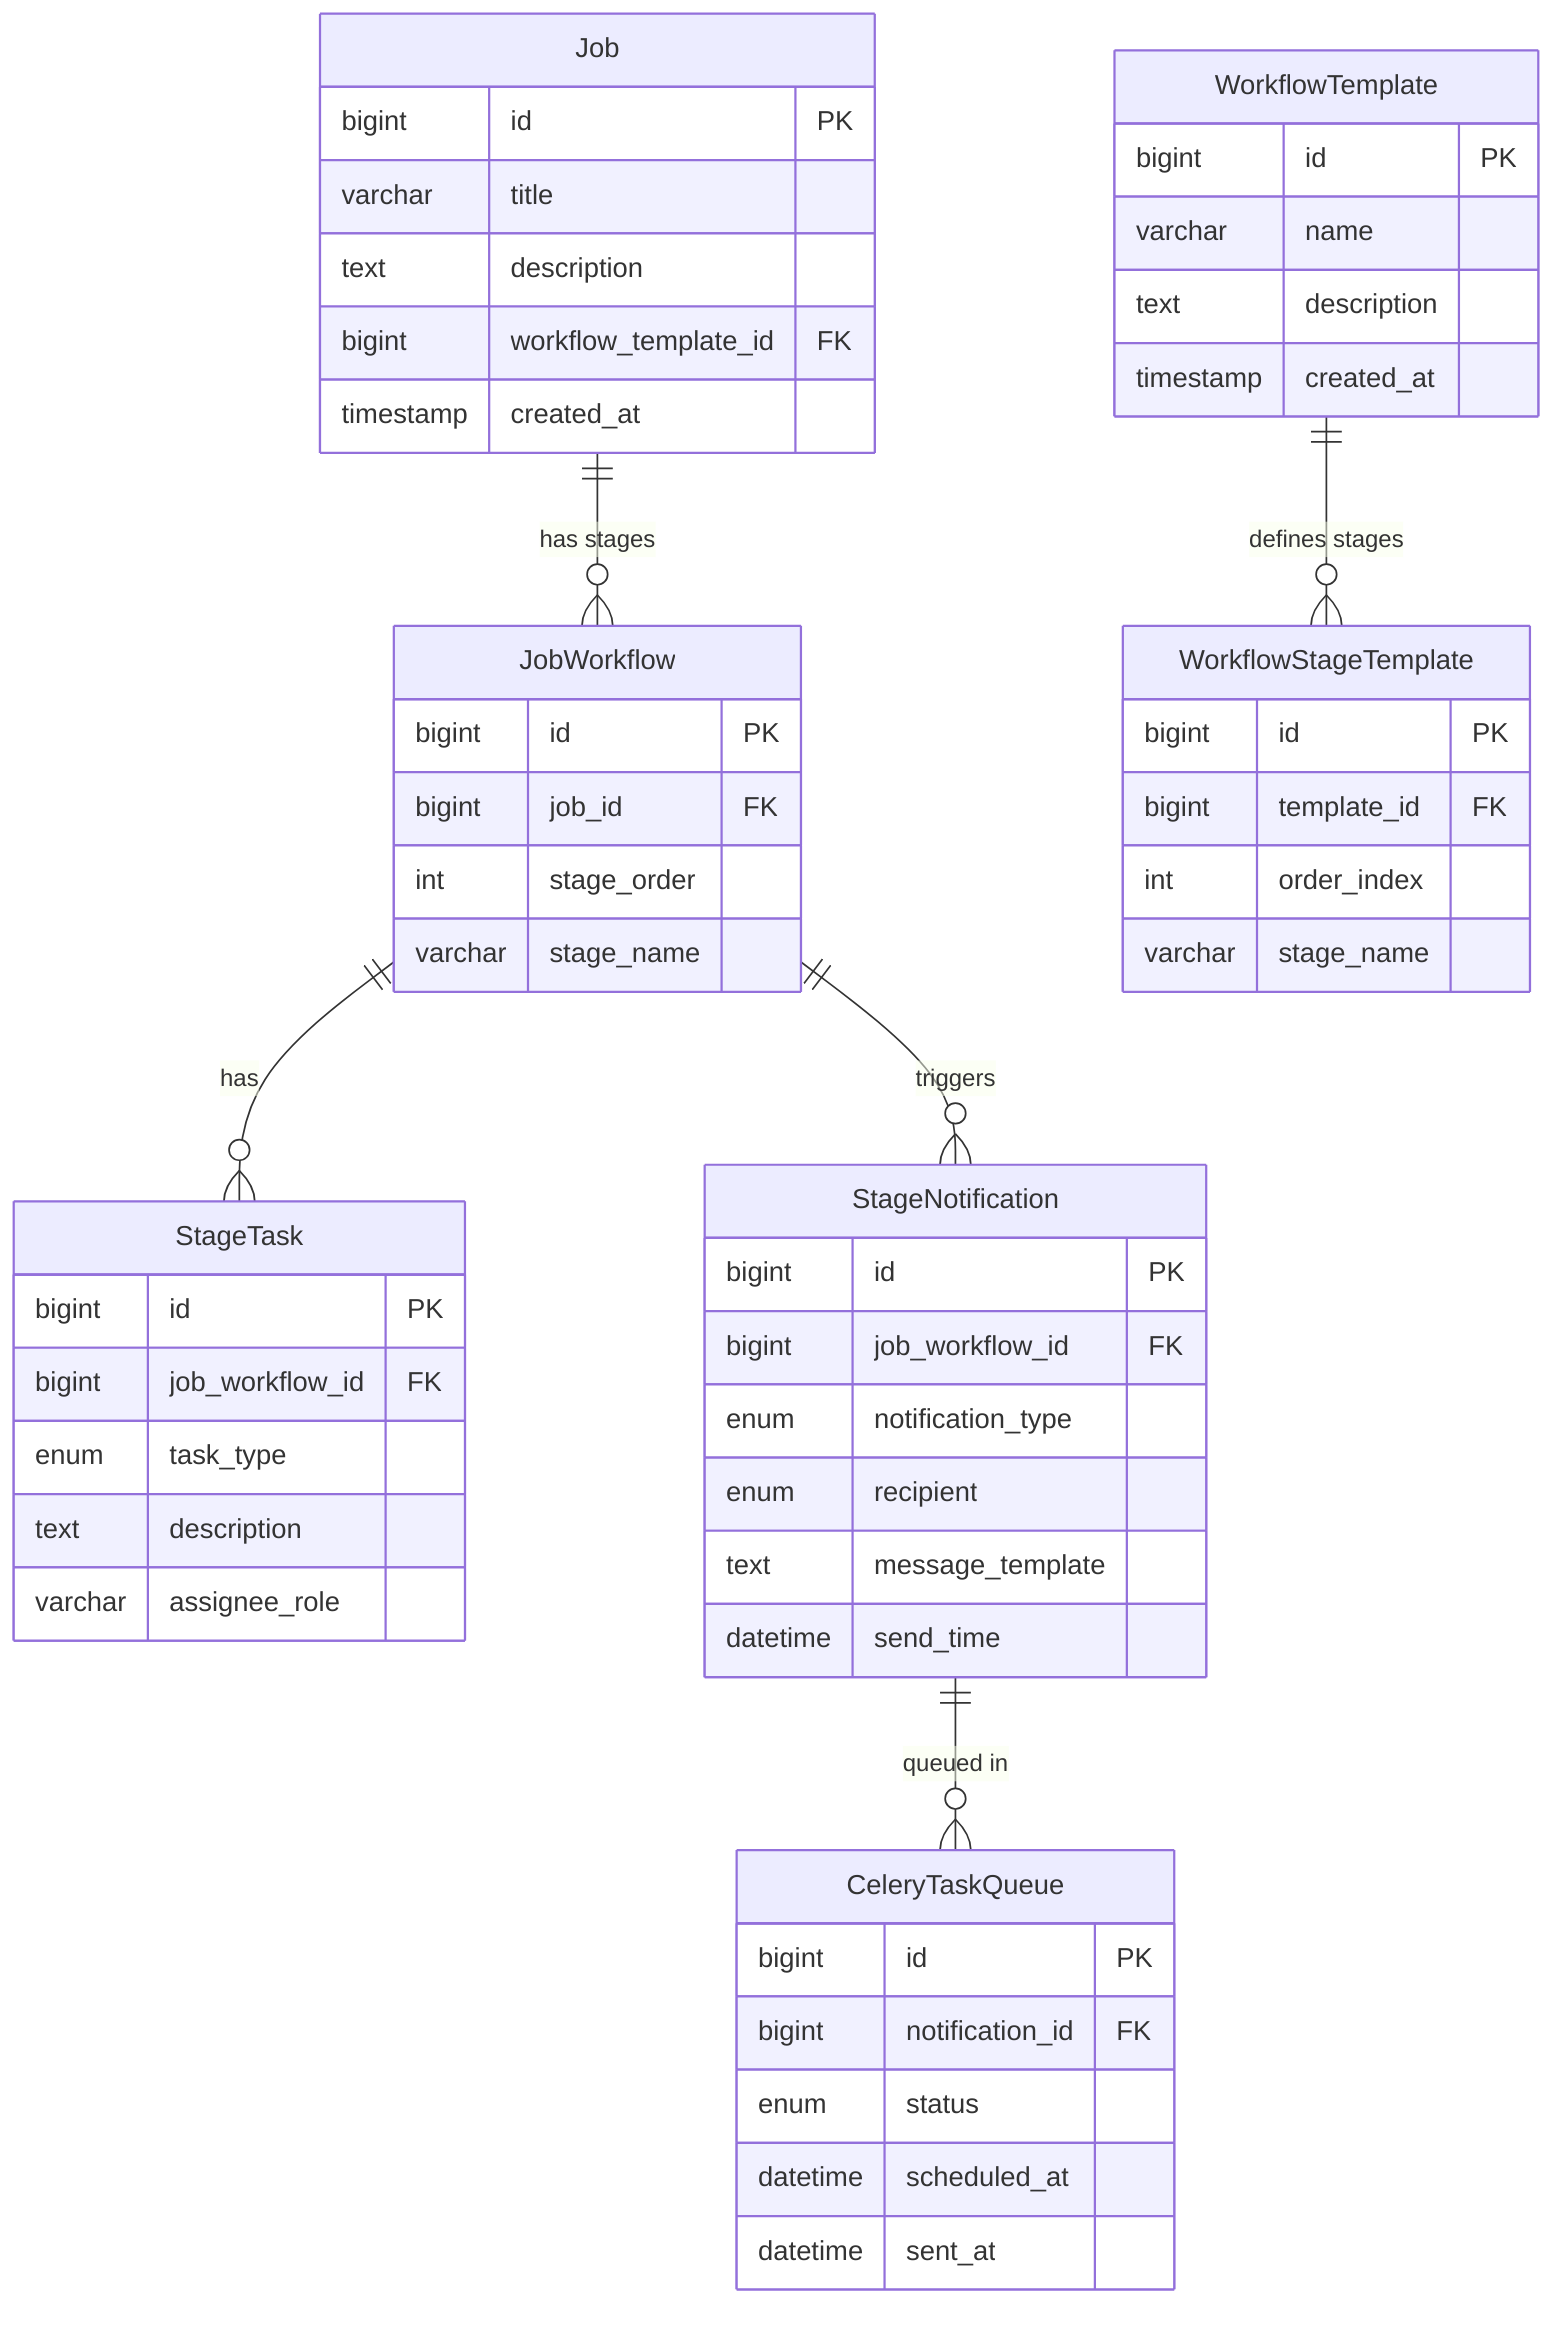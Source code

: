 erDiagram
    Job ||--o{ JobWorkflow : "has stages"
    WorkflowTemplate ||--o{ WorkflowStageTemplate : "defines stages"
    JobWorkflow ||--o{ StageTask : "has"
    JobWorkflow ||--o{ StageNotification : "triggers"
    StageNotification ||--o{ CeleryTaskQueue : "queued in"

    Job {
        bigint id PK
        varchar title
        text description
        bigint workflow_template_id FK
        timestamp created_at
    }

    WorkflowTemplate {
        bigint id PK
        varchar name
        text description
        timestamp created_at
    }

    WorkflowStageTemplate {
        bigint id PK
        bigint template_id FK
        int order_index
        varchar stage_name
    }

    JobWorkflow {
        bigint id PK
        bigint job_id FK
        int stage_order
        varchar stage_name
    }

    StageTask {
        bigint id PK
        bigint job_workflow_id FK
        enum task_type
        text description
        varchar assignee_role
    }

    StageNotification {
        bigint id PK
        bigint job_workflow_id FK
        enum notification_type
        enum recipient
        text message_template
        datetime send_time
    }

    CeleryTaskQueue {
        bigint id PK
        bigint notification_id FK
        enum status
        datetime scheduled_at
        datetime sent_at
    }